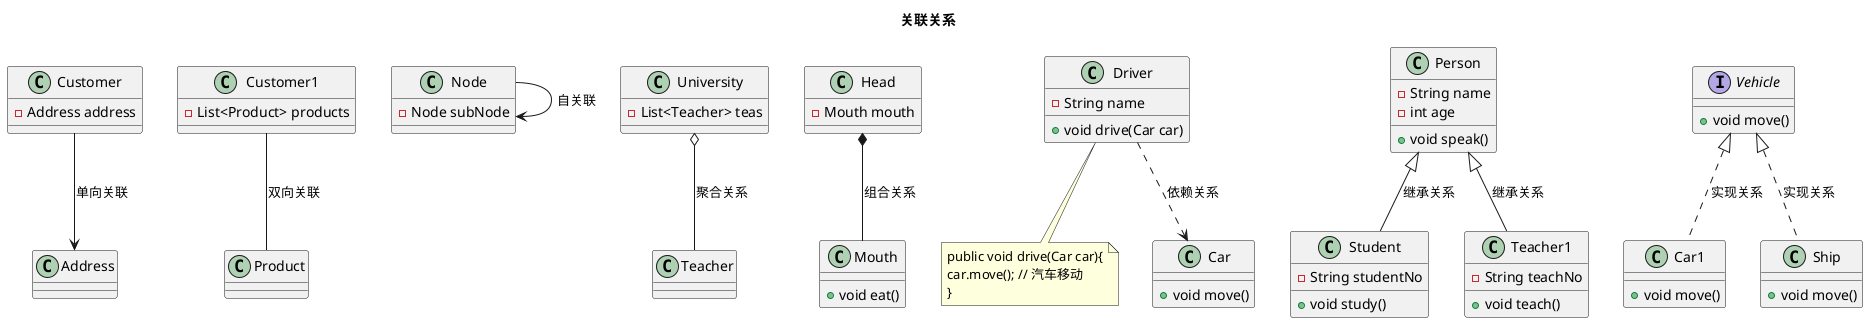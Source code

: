 @startuml
'https://plantuml.com/class-diagram

title 关联关系

' 关联关系分为一般关联关系、 聚合关系 、 组合关系
' 一般关联关系分为单向关联、双向关联、 自关联


'-----------------------
'单向关联，实心箭头指向被关联类，通过成员变量实现

class Customer{
  - Address address

}
class Address
Customer --> Address : 单向关联

'----------------------
' 双向关联用一个不带箭头的直线表示，通过类中的成员变量实现

class Customer1{
    - List<Product> products
}
class Product
Customer1 -- Product : 双向关联

'-----------------------
'单向关联 自己关联自己

Class Node{
    - Node subNode
}

Node --> Node : 自关联

'-----------------------
' 聚合关系是一种强关联关系，是整体与部分关系，不同生命周期，各部分可脱离整体独立存在
Class University{
    - List<Teacher> teas
}

Class Teacher

University o-- Teacher : 聚合关系

'----------------------
' 组合关系是一种更强烈的聚合关系，是整体与部分的关系，同生命周期，部分不能脱离整体独立存在
Class Head{
    - Mouth mouth

}
Class Mouth{
    + void eat()
}

Head *-- Mouth : 组合关系

'-----------------------
' 依赖关系是一种使用关系，它是对象之间耦合度最弱的一种关联方式，是临时的关联，在代码中，某个为的方法通过局部变量，方法的参数，或对静态方法的调用来访问被依赖类中的方法完成一些职责
class Driver{
    - String name
    + void drive(Car car)
}
note ”public void drive(Car car){\ncar.move(); // 汽车移动\n}“ as N1

Driver .. N1
class Car{
    + void move()
}

Driver ..> Car : 依赖关系

'----------------------
'继承关系是对象间耦合度最大的一中关系，表示一般与特殊的关系，是父子关系
class Person{
    - String name
    - int age
    + void speak()
}

class Student{
    - String studentNo
    + void study()
}

class Teacher1{
    - String teachNo
    + void teach()
}

Person <|-- Student : 继承关系
Person <|-- Teacher1 : 继承关系

'---------------------
'实现关系是接口与实现类之间的关系
interface Vehicle{
    + void move()
}
class Car1{
    + void move()
}
class Ship{
    + void move()
}

Vehicle <|.. Car1 : 实现关系
Vehicle <|.. Ship : 实现关系

@enduml